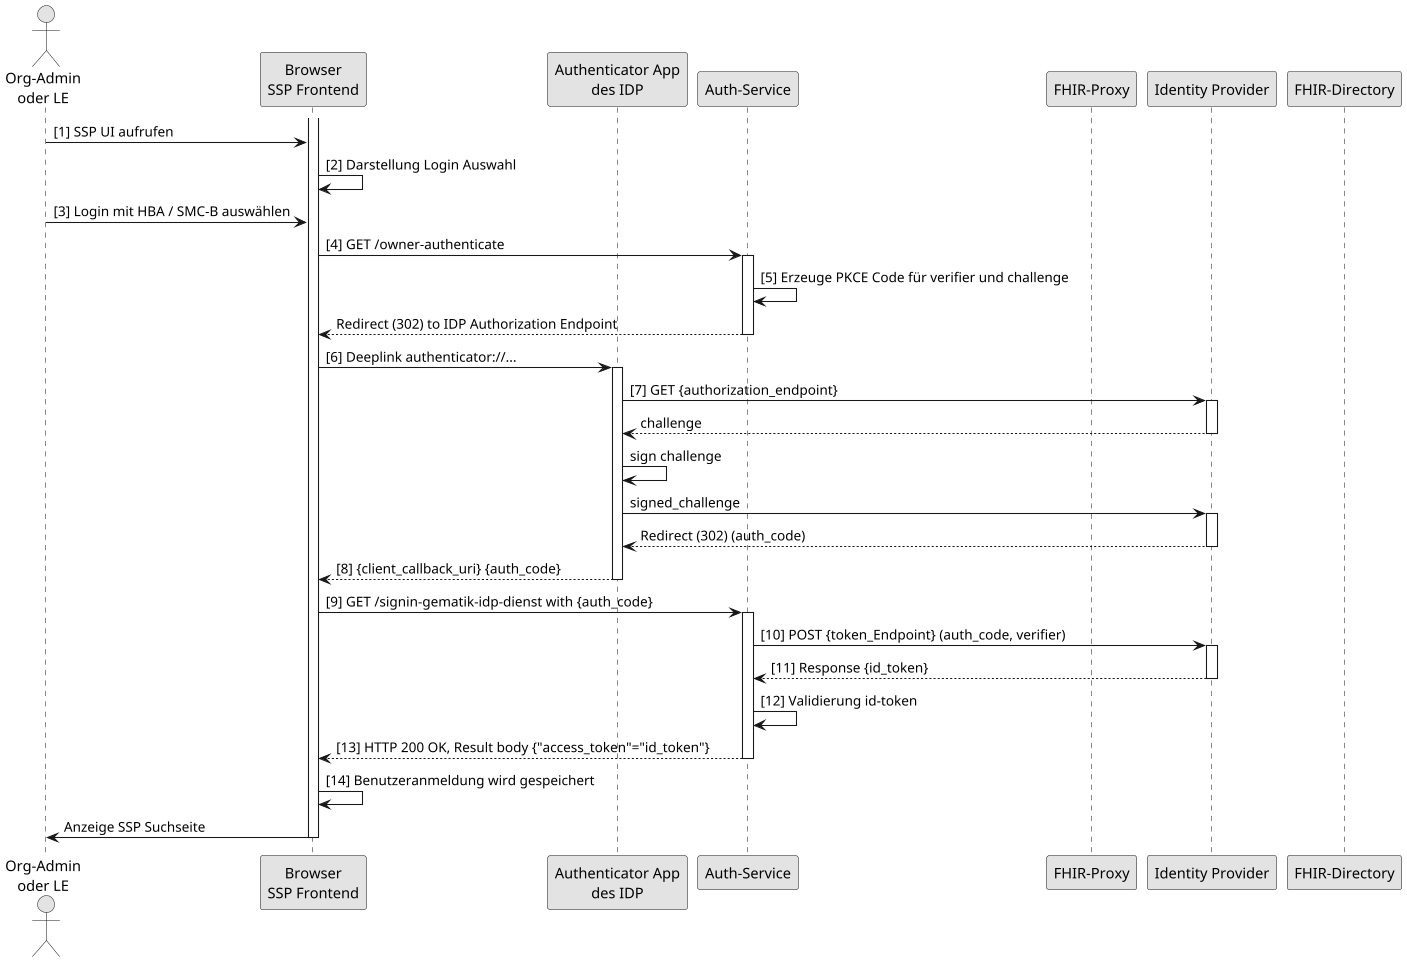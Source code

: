 @startuml

skinparam dpi 100
skinparam WrapWidth 200
skinparam monochrome true

'title "FHIR-Directory, Sequenzdiagram SSP Authenticate mit Smartcard'
actor o as "Org-Admin\noder LE"
participant cl as "Browser\nSSP Frontend"
participant aa as "Authenticator App\ndes IDP"
participant au as "Auth-Service"
participant fp as "FHIR-Proxy"
participant idp as "Identity Provider"
participant fd as "FHIR-Directory"

activate cl
o -> cl: [1] SSP UI aufrufen
cl -> cl: [2] Darstellung Login Auswahl
o -> cl: [3] Login mit HBA / SMC-B auswählen


cl -> au: [4] GET /owner-authenticate
activate au
au -> au: [5] Erzeuge PKCE Code für verifier und challenge
au --> cl: Redirect (302) to IDP Authorization Endpoint
deactivate au
cl -> aa: [6] Deeplink authenticator://...
activate aa

aa -> idp: [7] GET {authorization_endpoint}
activate idp
idp --> aa: challenge
deactivate idp
aa -> aa: sign challenge
aa-> idp: signed_challenge
activate idp
idp --> aa: Redirect (302) (auth_code)
deactivate idp
aa --> cl: [8] {client_callback_uri} {auth_code}
deactivate aa

cl -> au: [9] GET /signin-gematik-idp-dienst with {auth_code}
activate au
au -> idp: [10] POST {token_Endpoint} (auth_code, verifier)
activate idp
idp --> au: [11] Response {id_token}
deactivate idp

au -> au: [12] Validierung id-token
au --> cl: [13] HTTP 200 OK, Result body {"access_token"="id_token"}
deactivate au

cl -> cl: [14] Benutzeranmeldung wird gespeichert
cl -> o: Anzeige SSP Suchseite

deactivate cl

@enduml
